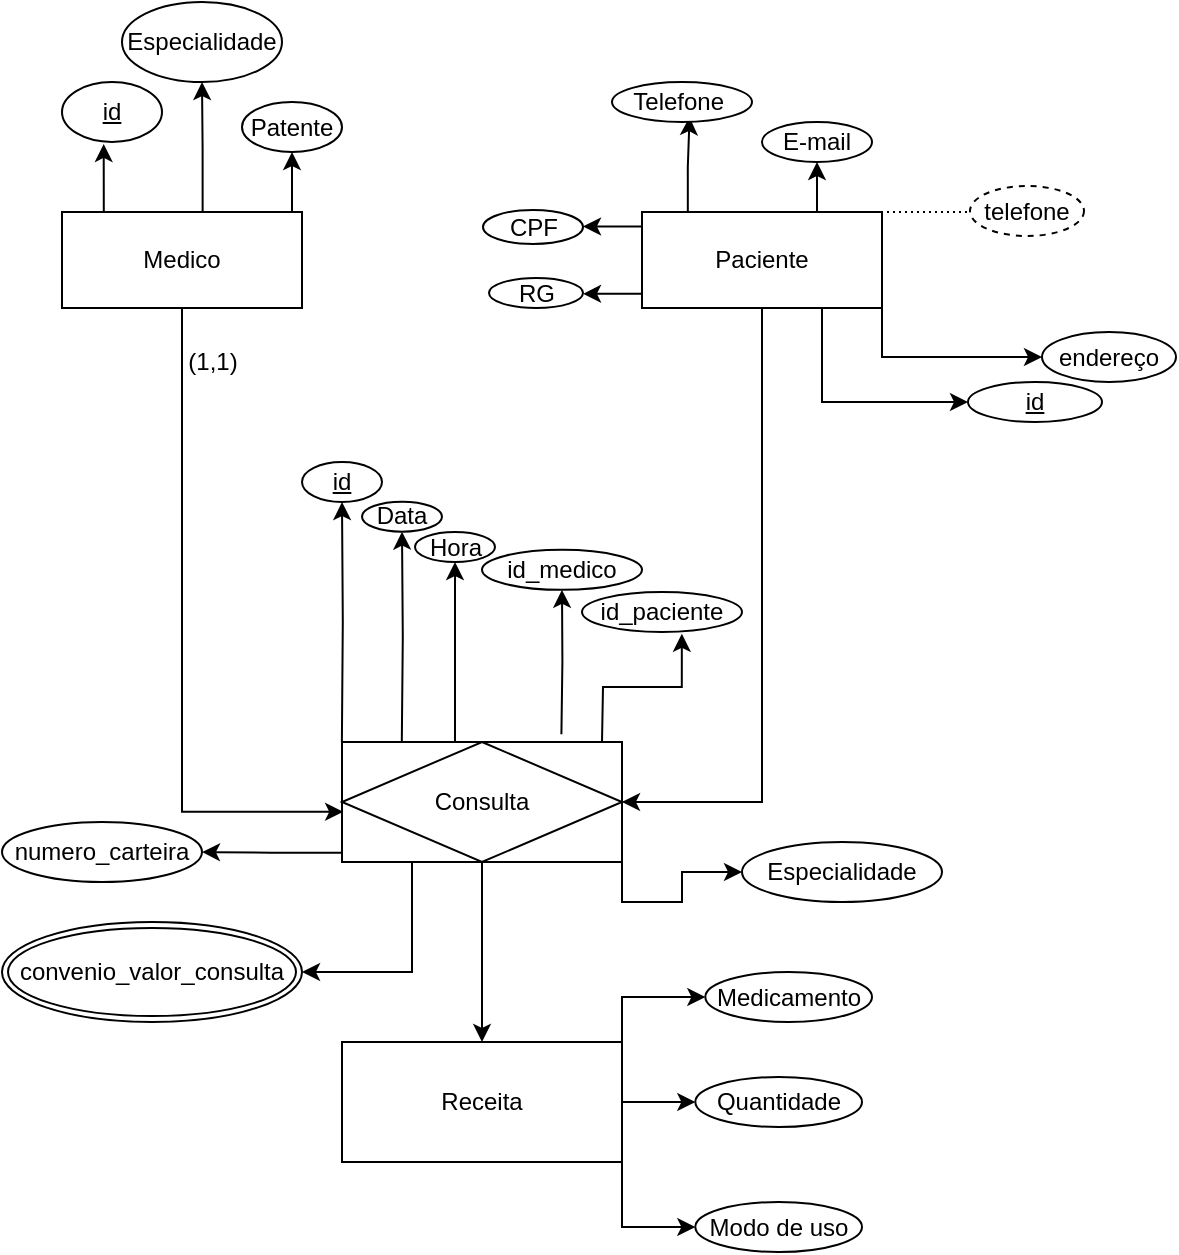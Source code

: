 <mxfile version="22.0.8" type="github">
  <diagram name="Página-1" id="6NTgqxQ4hYDpKYHLrVrF">
    <mxGraphModel dx="2176" dy="635" grid="1" gridSize="10" guides="1" tooltips="1" connect="1" arrows="1" fold="1" page="1" pageScale="1" pageWidth="827" pageHeight="1169" math="0" shadow="0">
      <root>
        <mxCell id="0" />
        <mxCell id="1" parent="0" />
        <mxCell id="HygL_LLNWYqpdQbsvT_d-58" style="edgeStyle=orthogonalEdgeStyle;rounded=0;orthogonalLoop=1;jettySize=auto;html=1;exitX=1;exitY=1;exitDx=0;exitDy=0;entryX=0;entryY=0.5;entryDx=0;entryDy=0;" edge="1" parent="1" source="HygL_LLNWYqpdQbsvT_d-1" target="HygL_LLNWYqpdQbsvT_d-55">
          <mxGeometry relative="1" as="geometry" />
        </mxCell>
        <mxCell id="HygL_LLNWYqpdQbsvT_d-65" style="edgeStyle=orthogonalEdgeStyle;rounded=0;orthogonalLoop=1;jettySize=auto;html=1;entryX=0.554;entryY=0.878;entryDx=0;entryDy=0;exitX=0.191;exitY=-0.009;exitDx=0;exitDy=0;entryPerimeter=0;exitPerimeter=0;" edge="1" parent="1" source="HygL_LLNWYqpdQbsvT_d-1" target="HygL_LLNWYqpdQbsvT_d-63">
          <mxGeometry relative="1" as="geometry">
            <mxPoint x="290" y="585" as="sourcePoint" />
          </mxGeometry>
        </mxCell>
        <mxCell id="HygL_LLNWYqpdQbsvT_d-67" style="edgeStyle=orthogonalEdgeStyle;rounded=0;orthogonalLoop=1;jettySize=auto;html=1;exitX=0.25;exitY=0;exitDx=0;exitDy=0;entryX=0.5;entryY=1;entryDx=0;entryDy=0;" edge="1" parent="1" target="HygL_LLNWYqpdQbsvT_d-64">
          <mxGeometry relative="1" as="geometry">
            <mxPoint x="325" y="585" as="sourcePoint" />
          </mxGeometry>
        </mxCell>
        <mxCell id="HygL_LLNWYqpdQbsvT_d-77" style="edgeStyle=orthogonalEdgeStyle;rounded=0;orthogonalLoop=1;jettySize=auto;html=1;exitX=0.75;exitY=1;exitDx=0;exitDy=0;entryX=0;entryY=0.5;entryDx=0;entryDy=0;" edge="1" parent="1" source="HygL_LLNWYqpdQbsvT_d-1" target="HygL_LLNWYqpdQbsvT_d-52">
          <mxGeometry relative="1" as="geometry" />
        </mxCell>
        <mxCell id="HygL_LLNWYqpdQbsvT_d-84" style="edgeStyle=orthogonalEdgeStyle;rounded=0;orthogonalLoop=1;jettySize=auto;html=1;exitX=0.5;exitY=1;exitDx=0;exitDy=0;entryX=1;entryY=0.5;entryDx=0;entryDy=0;" edge="1" parent="1" source="HygL_LLNWYqpdQbsvT_d-1" target="HygL_LLNWYqpdQbsvT_d-82">
          <mxGeometry relative="1" as="geometry" />
        </mxCell>
        <mxCell id="HygL_LLNWYqpdQbsvT_d-108" style="edgeStyle=orthogonalEdgeStyle;rounded=0;orthogonalLoop=1;jettySize=auto;html=1;exitX=0.011;exitY=0.15;exitDx=0;exitDy=0;entryX=1;entryY=0.5;entryDx=0;entryDy=0;exitPerimeter=0;" edge="1" parent="1" source="HygL_LLNWYqpdQbsvT_d-1" target="HygL_LLNWYqpdQbsvT_d-59">
          <mxGeometry relative="1" as="geometry" />
        </mxCell>
        <mxCell id="HygL_LLNWYqpdQbsvT_d-109" style="edgeStyle=orthogonalEdgeStyle;rounded=0;orthogonalLoop=1;jettySize=auto;html=1;exitX=0.007;exitY=0.852;exitDx=0;exitDy=0;entryX=1;entryY=0.5;entryDx=0;entryDy=0;exitPerimeter=0;" edge="1" parent="1" source="HygL_LLNWYqpdQbsvT_d-1" target="HygL_LLNWYqpdQbsvT_d-60">
          <mxGeometry relative="1" as="geometry" />
        </mxCell>
        <mxCell id="HygL_LLNWYqpdQbsvT_d-1" value="Paciente" style="whiteSpace=wrap;html=1;align=center;" vertex="1" parent="1">
          <mxGeometry x="250" y="585" width="120" height="48" as="geometry" />
        </mxCell>
        <mxCell id="HygL_LLNWYqpdQbsvT_d-117" style="edgeStyle=orthogonalEdgeStyle;rounded=0;orthogonalLoop=1;jettySize=auto;html=1;exitX=1;exitY=1;exitDx=0;exitDy=0;entryX=0;entryY=0.5;entryDx=0;entryDy=0;" edge="1" parent="1" source="HygL_LLNWYqpdQbsvT_d-3" target="HygL_LLNWYqpdQbsvT_d-115">
          <mxGeometry relative="1" as="geometry" />
        </mxCell>
        <mxCell id="HygL_LLNWYqpdQbsvT_d-118" style="edgeStyle=orthogonalEdgeStyle;rounded=0;orthogonalLoop=1;jettySize=auto;html=1;exitX=1;exitY=0;exitDx=0;exitDy=0;entryX=0;entryY=0.5;entryDx=0;entryDy=0;" edge="1" parent="1" source="HygL_LLNWYqpdQbsvT_d-3" target="HygL_LLNWYqpdQbsvT_d-112">
          <mxGeometry relative="1" as="geometry" />
        </mxCell>
        <mxCell id="HygL_LLNWYqpdQbsvT_d-119" style="edgeStyle=orthogonalEdgeStyle;rounded=0;orthogonalLoop=1;jettySize=auto;html=1;exitX=1;exitY=0.5;exitDx=0;exitDy=0;entryX=0;entryY=0.5;entryDx=0;entryDy=0;" edge="1" parent="1" source="HygL_LLNWYqpdQbsvT_d-3" target="HygL_LLNWYqpdQbsvT_d-114">
          <mxGeometry relative="1" as="geometry" />
        </mxCell>
        <mxCell id="HygL_LLNWYqpdQbsvT_d-3" value="Receita" style="whiteSpace=wrap;html=1;align=center;" vertex="1" parent="1">
          <mxGeometry x="100" y="1000" width="140" height="60" as="geometry" />
        </mxCell>
        <mxCell id="HygL_LLNWYqpdQbsvT_d-48" style="edgeStyle=orthogonalEdgeStyle;rounded=0;orthogonalLoop=1;jettySize=auto;html=1;exitX=0.75;exitY=0;exitDx=0;exitDy=0;entryX=0.5;entryY=1;entryDx=0;entryDy=0;" edge="1" parent="1" source="HygL_LLNWYqpdQbsvT_d-4" target="HygL_LLNWYqpdQbsvT_d-46">
          <mxGeometry relative="1" as="geometry" />
        </mxCell>
        <mxCell id="HygL_LLNWYqpdQbsvT_d-50" style="edgeStyle=orthogonalEdgeStyle;rounded=0;orthogonalLoop=1;jettySize=auto;html=1;exitX=0.586;exitY=0.012;exitDx=0;exitDy=0;entryX=0.5;entryY=1;entryDx=0;entryDy=0;exitPerimeter=0;" edge="1" parent="1" source="HygL_LLNWYqpdQbsvT_d-4" target="HygL_LLNWYqpdQbsvT_d-43">
          <mxGeometry relative="1" as="geometry" />
        </mxCell>
        <mxCell id="HygL_LLNWYqpdQbsvT_d-4" value="Medico" style="whiteSpace=wrap;html=1;align=center;" vertex="1" parent="1">
          <mxGeometry x="-40" y="585" width="120" height="48" as="geometry" />
        </mxCell>
        <mxCell id="HygL_LLNWYqpdQbsvT_d-27" value="id" style="ellipse;whiteSpace=wrap;html=1;align=center;fontStyle=4;" vertex="1" parent="1">
          <mxGeometry x="-40" y="520" width="50" height="30" as="geometry" />
        </mxCell>
        <mxCell id="HygL_LLNWYqpdQbsvT_d-33" style="edgeStyle=orthogonalEdgeStyle;rounded=0;orthogonalLoop=1;jettySize=auto;html=1;exitX=0;exitY=0;exitDx=0;exitDy=0;entryX=0.417;entryY=1.033;entryDx=0;entryDy=0;entryPerimeter=0;" edge="1" parent="1" source="HygL_LLNWYqpdQbsvT_d-4" target="HygL_LLNWYqpdQbsvT_d-27">
          <mxGeometry relative="1" as="geometry" />
        </mxCell>
        <mxCell id="HygL_LLNWYqpdQbsvT_d-43" value="Especialidade" style="ellipse;whiteSpace=wrap;html=1;align=center;" vertex="1" parent="1">
          <mxGeometry x="-10" y="480" width="80" height="40" as="geometry" />
        </mxCell>
        <mxCell id="HygL_LLNWYqpdQbsvT_d-46" value="Patente" style="ellipse;whiteSpace=wrap;html=1;align=center;" vertex="1" parent="1">
          <mxGeometry x="50" y="530" width="50" height="25" as="geometry" />
        </mxCell>
        <mxCell id="HygL_LLNWYqpdQbsvT_d-52" value="id" style="ellipse;whiteSpace=wrap;html=1;align=center;fontStyle=4;" vertex="1" parent="1">
          <mxGeometry x="413" y="670" width="67" height="20" as="geometry" />
        </mxCell>
        <mxCell id="HygL_LLNWYqpdQbsvT_d-55" value="endereço" style="ellipse;whiteSpace=wrap;html=1;align=center;" vertex="1" parent="1">
          <mxGeometry x="450" y="645" width="67" height="25" as="geometry" />
        </mxCell>
        <mxCell id="HygL_LLNWYqpdQbsvT_d-59" value="CPF" style="ellipse;whiteSpace=wrap;html=1;align=center;" vertex="1" parent="1">
          <mxGeometry x="170.5" y="584" width="50" height="17" as="geometry" />
        </mxCell>
        <mxCell id="HygL_LLNWYqpdQbsvT_d-60" value="RG" style="ellipse;whiteSpace=wrap;html=1;align=center;" vertex="1" parent="1">
          <mxGeometry x="173.5" y="618" width="47" height="15" as="geometry" />
        </mxCell>
        <mxCell id="HygL_LLNWYqpdQbsvT_d-63" value="Telefone&amp;nbsp;" style="ellipse;whiteSpace=wrap;html=1;align=center;" vertex="1" parent="1">
          <mxGeometry x="235" y="520" width="70" height="20" as="geometry" />
        </mxCell>
        <mxCell id="HygL_LLNWYqpdQbsvT_d-64" value="E-mail" style="ellipse;whiteSpace=wrap;html=1;align=center;" vertex="1" parent="1">
          <mxGeometry x="310" y="540" width="55" height="20" as="geometry" />
        </mxCell>
        <mxCell id="HygL_LLNWYqpdQbsvT_d-68" value="" style="endArrow=none;html=1;rounded=0;dashed=1;dashPattern=1 2;" edge="1" parent="1">
          <mxGeometry relative="1" as="geometry">
            <mxPoint x="366.5" y="585" as="sourcePoint" />
            <mxPoint x="420" y="585" as="targetPoint" />
          </mxGeometry>
        </mxCell>
        <mxCell id="HygL_LLNWYqpdQbsvT_d-71" value="telefone" style="ellipse;whiteSpace=wrap;html=1;align=center;dashed=1;" vertex="1" parent="1">
          <mxGeometry x="414" y="572" width="57" height="25" as="geometry" />
        </mxCell>
        <mxCell id="HygL_LLNWYqpdQbsvT_d-87" style="edgeStyle=orthogonalEdgeStyle;rounded=0;orthogonalLoop=1;jettySize=auto;html=1;exitX=0.071;exitY=0;exitDx=0;exitDy=0;entryX=0.5;entryY=1;entryDx=0;entryDy=0;exitPerimeter=0;" edge="1" parent="1" target="HygL_LLNWYqpdQbsvT_d-85">
          <mxGeometry relative="1" as="geometry">
            <mxPoint x="99.94" y="850" as="sourcePoint" />
          </mxGeometry>
        </mxCell>
        <mxCell id="HygL_LLNWYqpdQbsvT_d-89" style="edgeStyle=orthogonalEdgeStyle;rounded=0;orthogonalLoop=1;jettySize=auto;html=1;exitX=0.285;exitY=0.003;exitDx=0;exitDy=0;exitPerimeter=0;" edge="1" parent="1" target="HygL_LLNWYqpdQbsvT_d-88">
          <mxGeometry relative="1" as="geometry">
            <mxPoint x="129.9" y="850.0" as="sourcePoint" />
          </mxGeometry>
        </mxCell>
        <mxCell id="HygL_LLNWYqpdQbsvT_d-91" style="edgeStyle=orthogonalEdgeStyle;rounded=0;orthogonalLoop=1;jettySize=auto;html=1;exitX=0.5;exitY=0;exitDx=0;exitDy=0;entryX=0.5;entryY=1;entryDx=0;entryDy=0;" edge="1" parent="1">
          <mxGeometry relative="1" as="geometry">
            <mxPoint x="156.5" y="850" as="sourcePoint" />
            <mxPoint x="156.5" y="760" as="targetPoint" />
          </mxGeometry>
        </mxCell>
        <mxCell id="HygL_LLNWYqpdQbsvT_d-96" style="edgeStyle=orthogonalEdgeStyle;rounded=0;orthogonalLoop=1;jettySize=auto;html=1;exitX=0.83;exitY=0.036;exitDx=0;exitDy=0;exitPerimeter=0;" edge="1" parent="1" target="HygL_LLNWYqpdQbsvT_d-95">
          <mxGeometry relative="1" as="geometry">
            <mxPoint x="209.7" y="846.08" as="sourcePoint" />
          </mxGeometry>
        </mxCell>
        <mxCell id="HygL_LLNWYqpdQbsvT_d-104" style="edgeStyle=orthogonalEdgeStyle;rounded=0;orthogonalLoop=1;jettySize=auto;html=1;exitX=0.25;exitY=1;exitDx=0;exitDy=0;entryX=1;entryY=0.5;entryDx=0;entryDy=0;" edge="1" parent="1" source="HygL_LLNWYqpdQbsvT_d-82" target="HygL_LLNWYqpdQbsvT_d-101">
          <mxGeometry relative="1" as="geometry" />
        </mxCell>
        <mxCell id="HygL_LLNWYqpdQbsvT_d-105" style="edgeStyle=orthogonalEdgeStyle;rounded=0;orthogonalLoop=1;jettySize=auto;html=1;exitX=0.009;exitY=0.923;exitDx=0;exitDy=0;entryX=1;entryY=0.5;entryDx=0;entryDy=0;exitPerimeter=0;" edge="1" parent="1" source="HygL_LLNWYqpdQbsvT_d-82" target="HygL_LLNWYqpdQbsvT_d-103">
          <mxGeometry relative="1" as="geometry" />
        </mxCell>
        <mxCell id="HygL_LLNWYqpdQbsvT_d-111" style="edgeStyle=orthogonalEdgeStyle;rounded=0;orthogonalLoop=1;jettySize=auto;html=1;exitX=0.5;exitY=1;exitDx=0;exitDy=0;" edge="1" parent="1" source="HygL_LLNWYqpdQbsvT_d-82" target="HygL_LLNWYqpdQbsvT_d-3">
          <mxGeometry relative="1" as="geometry" />
        </mxCell>
        <mxCell id="HygL_LLNWYqpdQbsvT_d-123" style="edgeStyle=orthogonalEdgeStyle;rounded=0;orthogonalLoop=1;jettySize=auto;html=1;exitX=1;exitY=1;exitDx=0;exitDy=0;" edge="1" parent="1" source="HygL_LLNWYqpdQbsvT_d-82" target="HygL_LLNWYqpdQbsvT_d-122">
          <mxGeometry relative="1" as="geometry" />
        </mxCell>
        <mxCell id="HygL_LLNWYqpdQbsvT_d-82" value="Consulta" style="shape=associativeEntity;whiteSpace=wrap;html=1;align=center;" vertex="1" parent="1">
          <mxGeometry x="100" y="850" width="140" height="60" as="geometry" />
        </mxCell>
        <mxCell id="HygL_LLNWYqpdQbsvT_d-83" style="edgeStyle=orthogonalEdgeStyle;rounded=0;orthogonalLoop=1;jettySize=auto;html=1;exitX=0.5;exitY=1;exitDx=0;exitDy=0;entryX=0.004;entryY=0.582;entryDx=0;entryDy=0;entryPerimeter=0;" edge="1" parent="1" source="HygL_LLNWYqpdQbsvT_d-4" target="HygL_LLNWYqpdQbsvT_d-82">
          <mxGeometry relative="1" as="geometry" />
        </mxCell>
        <mxCell id="HygL_LLNWYqpdQbsvT_d-85" value="id" style="ellipse;whiteSpace=wrap;html=1;align=center;fontStyle=4;" vertex="1" parent="1">
          <mxGeometry x="80" y="710" width="40" height="20" as="geometry" />
        </mxCell>
        <mxCell id="HygL_LLNWYqpdQbsvT_d-88" value="Data" style="ellipse;whiteSpace=wrap;html=1;align=center;" vertex="1" parent="1">
          <mxGeometry x="110" y="729.82" width="40" height="15" as="geometry" />
        </mxCell>
        <mxCell id="HygL_LLNWYqpdQbsvT_d-92" value="Hora" style="ellipse;whiteSpace=wrap;html=1;align=center;" vertex="1" parent="1">
          <mxGeometry x="136.5" y="745" width="40" height="15" as="geometry" />
        </mxCell>
        <mxCell id="HygL_LLNWYqpdQbsvT_d-95" value="id_medico" style="ellipse;whiteSpace=wrap;html=1;align=center;" vertex="1" parent="1">
          <mxGeometry x="170" y="753.92" width="80" height="20" as="geometry" />
        </mxCell>
        <mxCell id="HygL_LLNWYqpdQbsvT_d-98" value="id_paciente" style="ellipse;whiteSpace=wrap;html=1;align=center;" vertex="1" parent="1">
          <mxGeometry x="220" y="775" width="80" height="20" as="geometry" />
        </mxCell>
        <mxCell id="HygL_LLNWYqpdQbsvT_d-100" style="edgeStyle=orthogonalEdgeStyle;rounded=0;orthogonalLoop=1;jettySize=auto;html=1;exitX=1;exitY=0.25;exitDx=0;exitDy=0;entryX=0.624;entryY=1.044;entryDx=0;entryDy=0;entryPerimeter=0;" edge="1" parent="1" target="HygL_LLNWYqpdQbsvT_d-98">
          <mxGeometry relative="1" as="geometry">
            <mxPoint x="230.0" y="850" as="sourcePoint" />
          </mxGeometry>
        </mxCell>
        <mxCell id="HygL_LLNWYqpdQbsvT_d-101" value="convenio_valor_consulta" style="ellipse;shape=doubleEllipse;margin=3;whiteSpace=wrap;html=1;align=center;" vertex="1" parent="1">
          <mxGeometry x="-70" y="940" width="150" height="50" as="geometry" />
        </mxCell>
        <mxCell id="HygL_LLNWYqpdQbsvT_d-103" value="numero_carteira" style="ellipse;whiteSpace=wrap;html=1;align=center;" vertex="1" parent="1">
          <mxGeometry x="-70" y="890" width="100" height="30" as="geometry" />
        </mxCell>
        <mxCell id="HygL_LLNWYqpdQbsvT_d-112" value="Medicamento" style="ellipse;whiteSpace=wrap;html=1;align=center;" vertex="1" parent="1">
          <mxGeometry x="281.67" y="965" width="83.33" height="25" as="geometry" />
        </mxCell>
        <mxCell id="HygL_LLNWYqpdQbsvT_d-114" value="Quantidade" style="ellipse;whiteSpace=wrap;html=1;align=center;" vertex="1" parent="1">
          <mxGeometry x="276.67" y="1017.5" width="83.33" height="25" as="geometry" />
        </mxCell>
        <mxCell id="HygL_LLNWYqpdQbsvT_d-115" value="Modo de uso" style="ellipse;whiteSpace=wrap;html=1;align=center;" vertex="1" parent="1">
          <mxGeometry x="276.67" y="1080" width="83.33" height="25" as="geometry" />
        </mxCell>
        <mxCell id="HygL_LLNWYqpdQbsvT_d-120" value="(1,1)" style="text;html=1;align=center;verticalAlign=middle;resizable=0;points=[];autosize=1;strokeColor=none;fillColor=none;" vertex="1" parent="1">
          <mxGeometry x="10" y="645" width="50" height="30" as="geometry" />
        </mxCell>
        <mxCell id="HygL_LLNWYqpdQbsvT_d-122" value="Especialidade" style="ellipse;whiteSpace=wrap;html=1;align=center;" vertex="1" parent="1">
          <mxGeometry x="300" y="900" width="100" height="30" as="geometry" />
        </mxCell>
      </root>
    </mxGraphModel>
  </diagram>
</mxfile>
